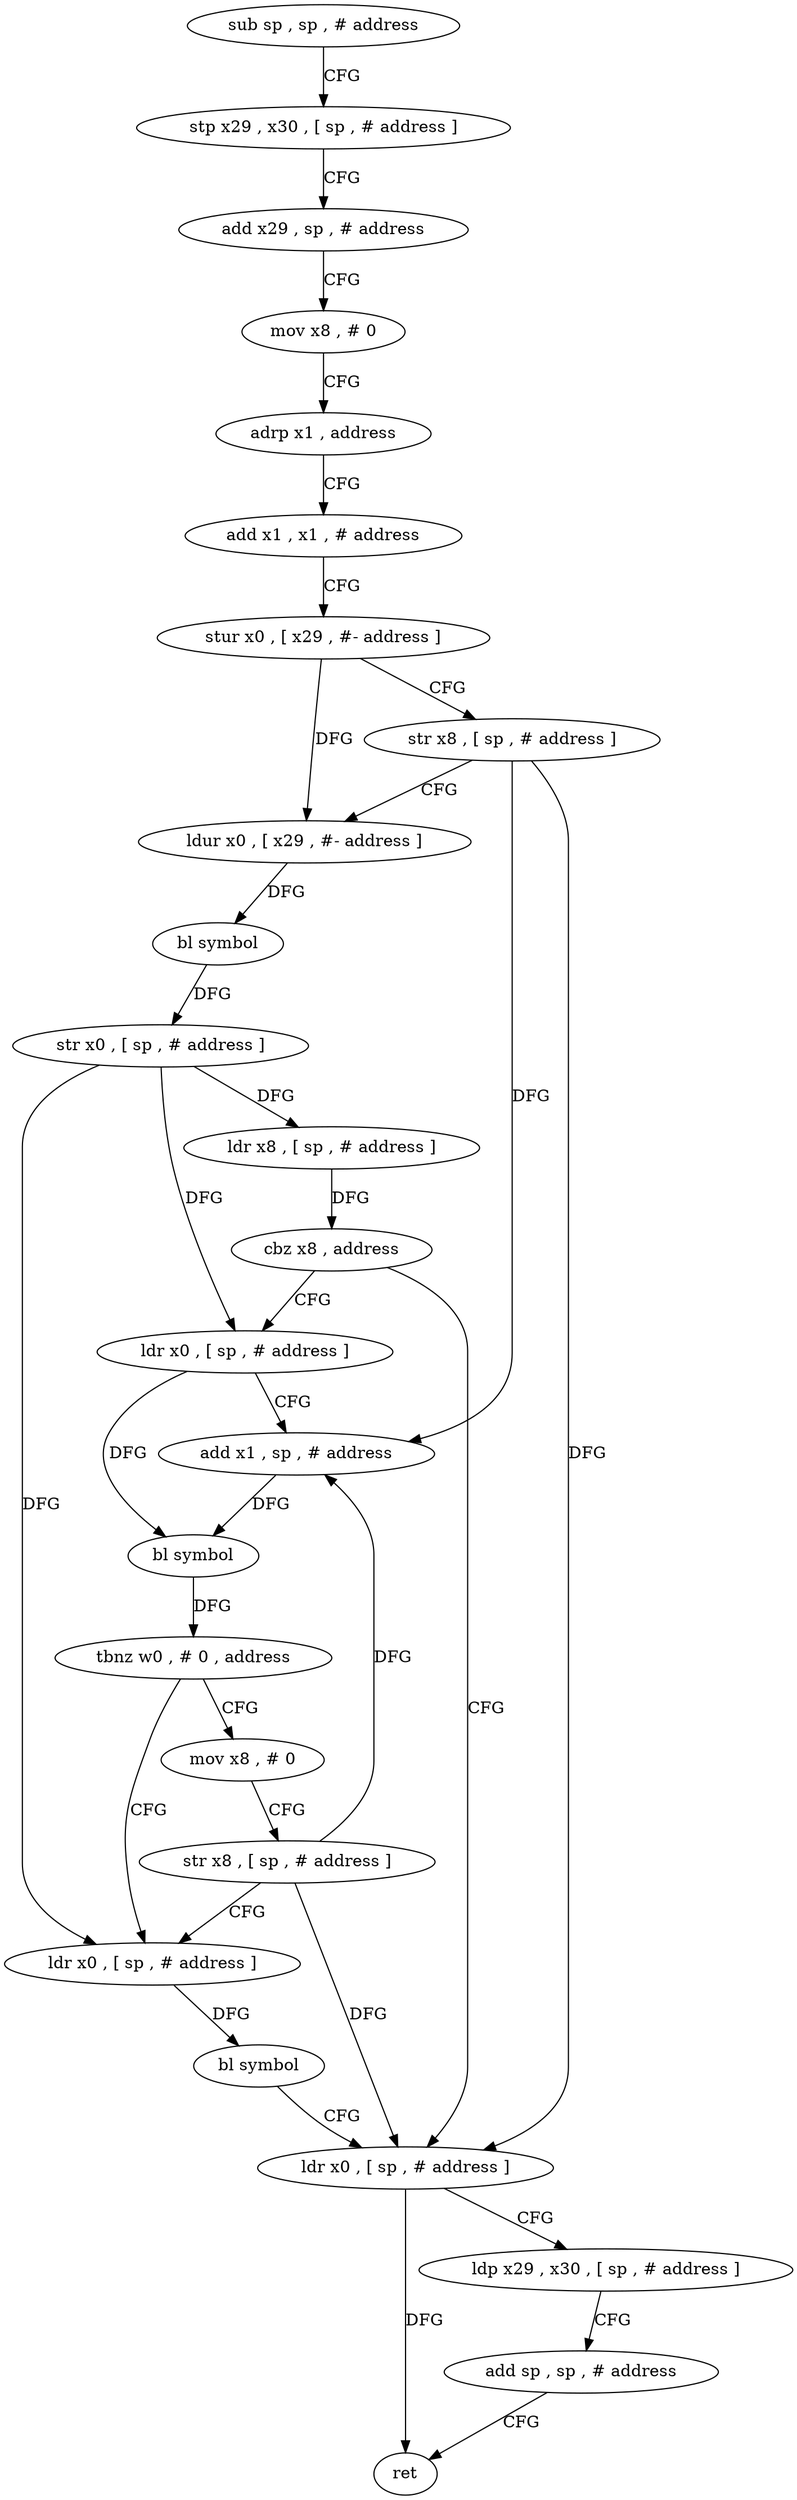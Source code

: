 digraph "func" {
"112752" [label = "sub sp , sp , # address" ]
"112756" [label = "stp x29 , x30 , [ sp , # address ]" ]
"112760" [label = "add x29 , sp , # address" ]
"112764" [label = "mov x8 , # 0" ]
"112768" [label = "adrp x1 , address" ]
"112772" [label = "add x1 , x1 , # address" ]
"112776" [label = "stur x0 , [ x29 , #- address ]" ]
"112780" [label = "str x8 , [ sp , # address ]" ]
"112784" [label = "ldur x0 , [ x29 , #- address ]" ]
"112788" [label = "bl symbol" ]
"112792" [label = "str x0 , [ sp , # address ]" ]
"112796" [label = "ldr x8 , [ sp , # address ]" ]
"112800" [label = "cbz x8 , address" ]
"112836" [label = "ldr x0 , [ sp , # address ]" ]
"112804" [label = "ldr x0 , [ sp , # address ]" ]
"112840" [label = "ldp x29 , x30 , [ sp , # address ]" ]
"112844" [label = "add sp , sp , # address" ]
"112848" [label = "ret" ]
"112808" [label = "add x1 , sp , # address" ]
"112812" [label = "bl symbol" ]
"112816" [label = "tbnz w0 , # 0 , address" ]
"112828" [label = "ldr x0 , [ sp , # address ]" ]
"112820" [label = "mov x8 , # 0" ]
"112832" [label = "bl symbol" ]
"112824" [label = "str x8 , [ sp , # address ]" ]
"112752" -> "112756" [ label = "CFG" ]
"112756" -> "112760" [ label = "CFG" ]
"112760" -> "112764" [ label = "CFG" ]
"112764" -> "112768" [ label = "CFG" ]
"112768" -> "112772" [ label = "CFG" ]
"112772" -> "112776" [ label = "CFG" ]
"112776" -> "112780" [ label = "CFG" ]
"112776" -> "112784" [ label = "DFG" ]
"112780" -> "112784" [ label = "CFG" ]
"112780" -> "112836" [ label = "DFG" ]
"112780" -> "112808" [ label = "DFG" ]
"112784" -> "112788" [ label = "DFG" ]
"112788" -> "112792" [ label = "DFG" ]
"112792" -> "112796" [ label = "DFG" ]
"112792" -> "112804" [ label = "DFG" ]
"112792" -> "112828" [ label = "DFG" ]
"112796" -> "112800" [ label = "DFG" ]
"112800" -> "112836" [ label = "CFG" ]
"112800" -> "112804" [ label = "CFG" ]
"112836" -> "112840" [ label = "CFG" ]
"112836" -> "112848" [ label = "DFG" ]
"112804" -> "112808" [ label = "CFG" ]
"112804" -> "112812" [ label = "DFG" ]
"112840" -> "112844" [ label = "CFG" ]
"112844" -> "112848" [ label = "CFG" ]
"112808" -> "112812" [ label = "DFG" ]
"112812" -> "112816" [ label = "DFG" ]
"112816" -> "112828" [ label = "CFG" ]
"112816" -> "112820" [ label = "CFG" ]
"112828" -> "112832" [ label = "DFG" ]
"112820" -> "112824" [ label = "CFG" ]
"112832" -> "112836" [ label = "CFG" ]
"112824" -> "112828" [ label = "CFG" ]
"112824" -> "112836" [ label = "DFG" ]
"112824" -> "112808" [ label = "DFG" ]
}
